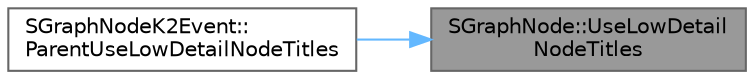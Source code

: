 digraph "SGraphNode::UseLowDetailNodeTitles"
{
 // INTERACTIVE_SVG=YES
 // LATEX_PDF_SIZE
  bgcolor="transparent";
  edge [fontname=Helvetica,fontsize=10,labelfontname=Helvetica,labelfontsize=10];
  node [fontname=Helvetica,fontsize=10,shape=box,height=0.2,width=0.4];
  rankdir="RL";
  Node1 [id="Node000001",label="SGraphNode::UseLowDetail\lNodeTitles",height=0.2,width=0.4,color="gray40", fillcolor="grey60", style="filled", fontcolor="black",tooltip=" "];
  Node1 -> Node2 [id="edge1_Node000001_Node000002",dir="back",color="steelblue1",style="solid",tooltip=" "];
  Node2 [id="Node000002",label="SGraphNodeK2Event::\lParentUseLowDetailNodeTitles",height=0.2,width=0.4,color="grey40", fillcolor="white", style="filled",URL="$d3/dd4/classSGraphNodeK2Event.html#a789fadebdc7d1db169fef40fa9e8e694",tooltip=" "];
}

